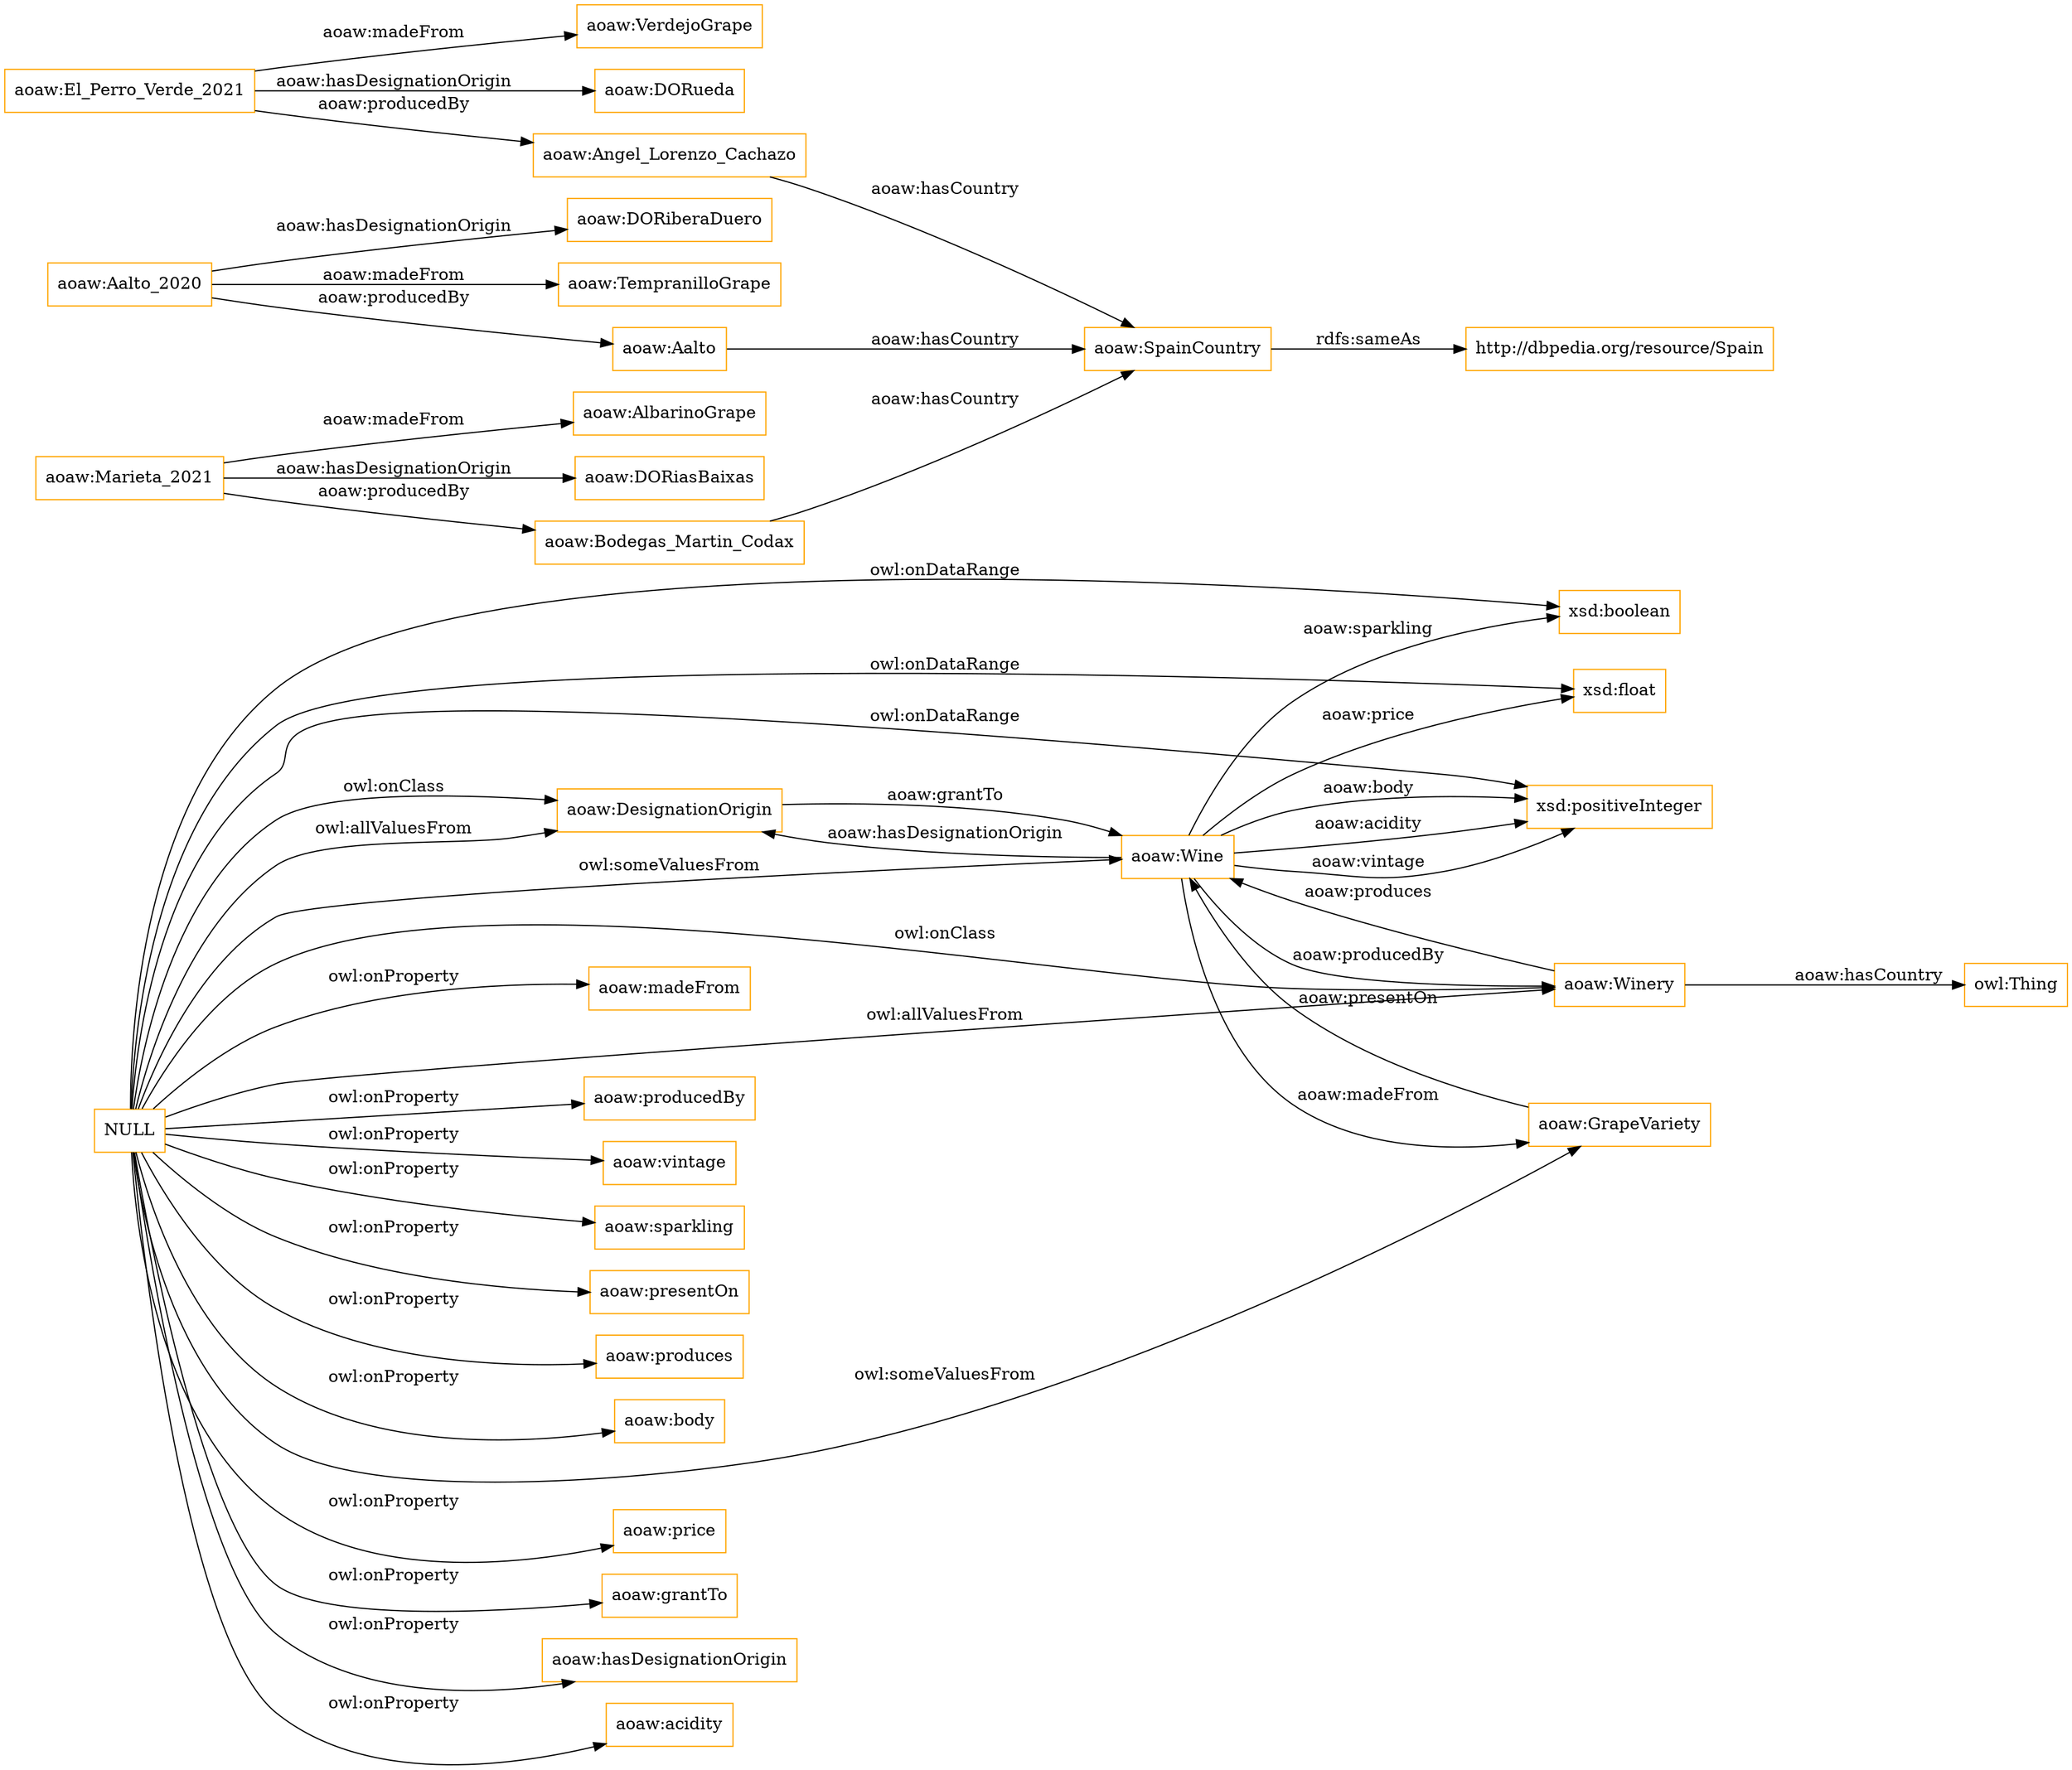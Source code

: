 digraph ar2dtool_diagram { 
rankdir=LR;
size="1501"
node [shape = rectangle, color="orange"]; "aoaw:DesignationOrigin" "aoaw:VerdejoGrape" "aoaw:DORiberaDuero" "aoaw:Wine" "aoaw:AlbarinoGrape" "aoaw:TempranilloGrape" "aoaw:Winery" "aoaw:DORueda" "aoaw:DORiasBaixas" "aoaw:GrapeVariety" ; /*classes style*/
	"NULL" -> "xsd:boolean" [ label = "owl:onDataRange" ];
	"NULL" -> "aoaw:madeFrom" [ label = "owl:onProperty" ];
	"NULL" -> "xsd:float" [ label = "owl:onDataRange" ];
	"NULL" -> "aoaw:GrapeVariety" [ label = "owl:someValuesFrom" ];
	"NULL" -> "aoaw:producedBy" [ label = "owl:onProperty" ];
	"NULL" -> "aoaw:Winery" [ label = "owl:onClass" ];
	"NULL" -> "aoaw:DesignationOrigin" [ label = "owl:allValuesFrom" ];
	"NULL" -> "aoaw:vintage" [ label = "owl:onProperty" ];
	"NULL" -> "aoaw:sparkling" [ label = "owl:onProperty" ];
	"NULL" -> "aoaw:presentOn" [ label = "owl:onProperty" ];
	"NULL" -> "aoaw:produces" [ label = "owl:onProperty" ];
	"NULL" -> "aoaw:Wine" [ label = "owl:someValuesFrom" ];
	"NULL" -> "aoaw:body" [ label = "owl:onProperty" ];
	"NULL" -> "xsd:positiveInteger" [ label = "owl:onDataRange" ];
	"NULL" -> "aoaw:price" [ label = "owl:onProperty" ];
	"NULL" -> "aoaw:grantTo" [ label = "owl:onProperty" ];
	"NULL" -> "aoaw:hasDesignationOrigin" [ label = "owl:onProperty" ];
	"NULL" -> "aoaw:DesignationOrigin" [ label = "owl:onClass" ];
	"NULL" -> "aoaw:acidity" [ label = "owl:onProperty" ];
	"NULL" -> "aoaw:Winery" [ label = "owl:allValuesFrom" ];
	"aoaw:Aalto_2020" -> "aoaw:TempranilloGrape" [ label = "aoaw:madeFrom" ];
	"aoaw:Aalto_2020" -> "aoaw:Aalto" [ label = "aoaw:producedBy" ];
	"aoaw:Aalto_2020" -> "aoaw:DORiberaDuero" [ label = "aoaw:hasDesignationOrigin" ];
	"aoaw:Angel_Lorenzo_Cachazo" -> "aoaw:SpainCountry" [ label = "aoaw:hasCountry" ];
	"aoaw:El_Perro_Verde_2021" -> "aoaw:DORueda" [ label = "aoaw:hasDesignationOrigin" ];
	"aoaw:El_Perro_Verde_2021" -> "aoaw:Angel_Lorenzo_Cachazo" [ label = "aoaw:producedBy" ];
	"aoaw:El_Perro_Verde_2021" -> "aoaw:VerdejoGrape" [ label = "aoaw:madeFrom" ];
	"aoaw:Bodegas_Martin_Codax" -> "aoaw:SpainCountry" [ label = "aoaw:hasCountry" ];
	"aoaw:SpainCountry" -> "http://dbpedia.org/resource/Spain" [ label = "rdfs:sameAs" ];
	"aoaw:Aalto" -> "aoaw:SpainCountry" [ label = "aoaw:hasCountry" ];
	"aoaw:Marieta_2021" -> "aoaw:AlbarinoGrape" [ label = "aoaw:madeFrom" ];
	"aoaw:Marieta_2021" -> "aoaw:Bodegas_Martin_Codax" [ label = "aoaw:producedBy" ];
	"aoaw:Marieta_2021" -> "aoaw:DORiasBaixas" [ label = "aoaw:hasDesignationOrigin" ];
	"aoaw:GrapeVariety" -> "aoaw:Wine" [ label = "aoaw:presentOn" ];
	"aoaw:Wine" -> "xsd:positiveInteger" [ label = "aoaw:body" ];
	"aoaw:DesignationOrigin" -> "aoaw:Wine" [ label = "aoaw:grantTo" ];
	"aoaw:Wine" -> "xsd:positiveInteger" [ label = "aoaw:acidity" ];
	"aoaw:Wine" -> "xsd:positiveInteger" [ label = "aoaw:vintage" ];
	"aoaw:Winery" -> "owl:Thing" [ label = "aoaw:hasCountry" ];
	"aoaw:Wine" -> "xsd:boolean" [ label = "aoaw:sparkling" ];
	"aoaw:Wine" -> "aoaw:GrapeVariety" [ label = "aoaw:madeFrom" ];
	"aoaw:Wine" -> "aoaw:Winery" [ label = "aoaw:producedBy" ];
	"aoaw:Winery" -> "aoaw:Wine" [ label = "aoaw:produces" ];
	"aoaw:Wine" -> "aoaw:DesignationOrigin" [ label = "aoaw:hasDesignationOrigin" ];
	"aoaw:Wine" -> "xsd:float" [ label = "aoaw:price" ];

}
